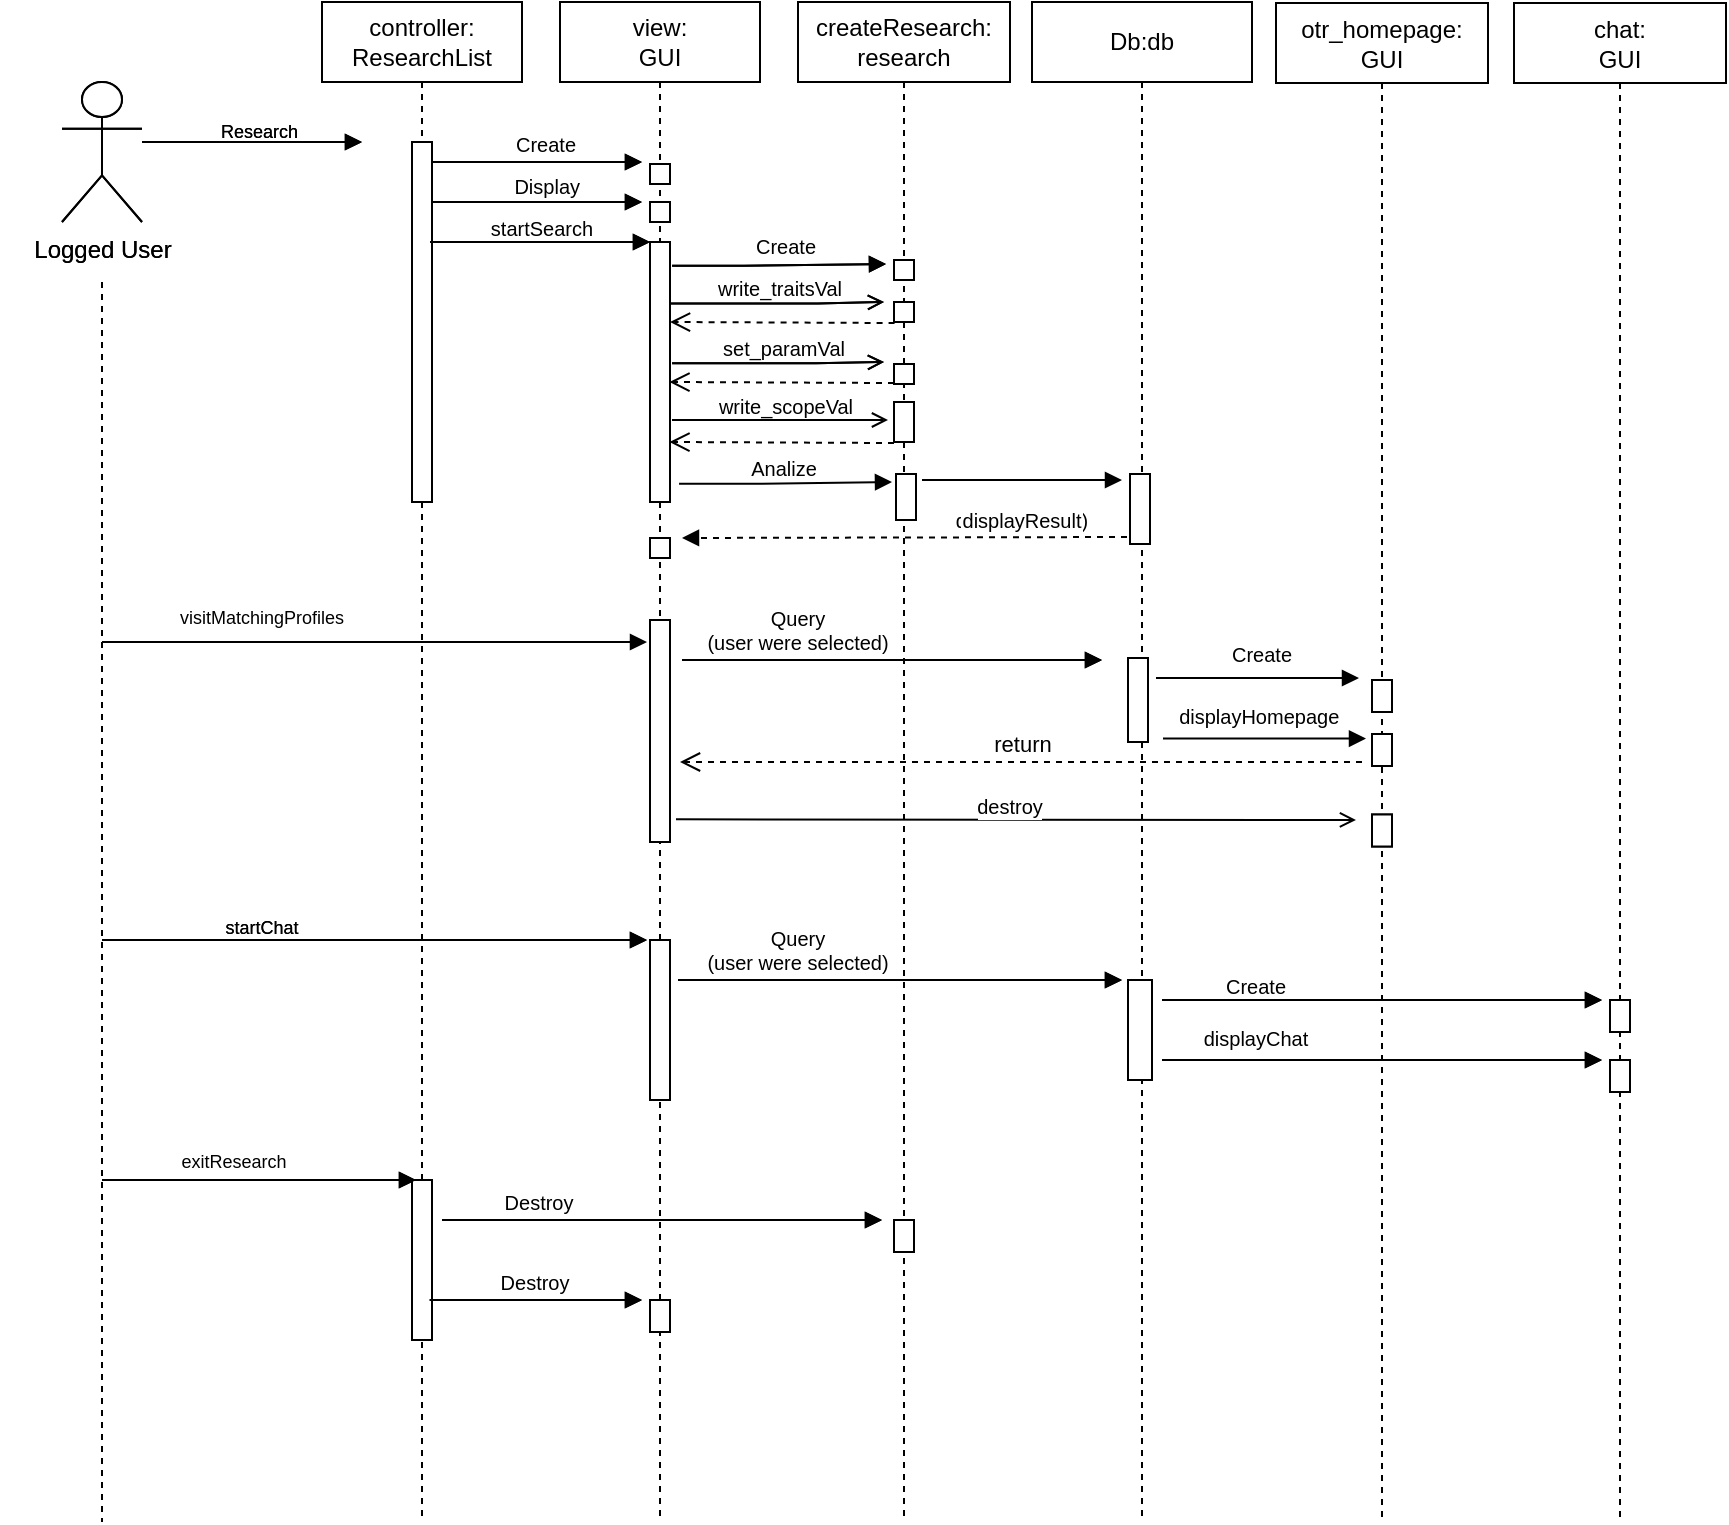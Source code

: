 <mxfile version="15.6.8" type="device"><diagram id="kgpKYQtTHZ0yAKxKKP6v" name="Page-1"><mxGraphModel dx="1230" dy="185" grid="1" gridSize="10" guides="1" tooltips="1" connect="1" arrows="1" fold="1" page="1" pageScale="1" pageWidth="850" pageHeight="1100" math="0" shadow="0"><root><mxCell id="0"/><mxCell id="1" parent="0"/><mxCell id="IDUp11lCbosn4RfqMqtq-4" value="Logged User" style="shape=umlActor;verticalLabelPosition=bottom;verticalAlign=top;html=1;outlineConnect=0;fontColor=default;strokeColor=default;fillColor=default;" parent="1" vertex="1"><mxGeometry x="20" y="40" width="40" height="70" as="geometry"/></mxCell><mxCell id="IDUp11lCbosn4RfqMqtq-7" value="controller:&lt;br&gt;ResearchList" style="shape=umlLifeline;perimeter=lifelinePerimeter;whiteSpace=wrap;html=1;container=1;collapsible=0;recursiveResize=0;outlineConnect=0;fontColor=default;strokeColor=default;fillColor=default;" parent="1" vertex="1"><mxGeometry x="150" width="100" height="760" as="geometry"/></mxCell><mxCell id="IDUp11lCbosn4RfqMqtq-15" value="" style="html=1;points=[];perimeter=orthogonalPerimeter;fontSize=9;fontColor=default;strokeColor=default;fillColor=default;" parent="IDUp11lCbosn4RfqMqtq-7" vertex="1"><mxGeometry x="45" y="70" width="10" height="180" as="geometry"/></mxCell><mxCell id="IDUp11lCbosn4RfqMqtq-95" value="" style="endArrow=block;endFill=1;html=1;edgeStyle=orthogonalEdgeStyle;align=left;verticalAlign=top;rounded=0;labelBackgroundColor=default;fontColor=default;strokeColor=default;" parent="IDUp11lCbosn4RfqMqtq-7" edge="1"><mxGeometry x="-1" relative="1" as="geometry"><mxPoint x="-90.0" y="469" as="sourcePoint"/><mxPoint x="162.5" y="469" as="targetPoint"/><Array as="points"><mxPoint x="104" y="469"/><mxPoint x="104" y="469"/></Array></mxGeometry></mxCell><mxCell id="IDUp11lCbosn4RfqMqtq-153" value="" style="html=1;points=[];perimeter=orthogonalPerimeter;fontSize=9;fontColor=default;strokeColor=default;fillColor=default;" parent="IDUp11lCbosn4RfqMqtq-7" vertex="1"><mxGeometry x="45" y="589" width="10" height="80" as="geometry"/></mxCell><mxCell id="IDUp11lCbosn4RfqMqtq-10" value="" style="endArrow=block;endFill=1;html=1;edgeStyle=orthogonalEdgeStyle;align=left;verticalAlign=top;rounded=0;labelBackgroundColor=default;fontColor=default;strokeColor=default;" parent="1" edge="1"><mxGeometry x="-1" relative="1" as="geometry"><mxPoint x="60" y="70" as="sourcePoint"/><mxPoint x="170" y="70" as="targetPoint"/><Array as="points"><mxPoint x="60" y="70"/></Array></mxGeometry></mxCell><mxCell id="IDUp11lCbosn4RfqMqtq-14" value="" style="shape=umlLifeline;perimeter=lifelinePerimeter;whiteSpace=wrap;html=1;container=1;collapsible=0;recursiveResize=0;outlineConnect=0;fontColor=default;strokeColor=default;fillColor=default;size=0;" parent="1" vertex="1"><mxGeometry x="-10" y="140" width="100" height="620" as="geometry"/></mxCell><mxCell id="IDUp11lCbosn4RfqMqtq-12" value="&lt;span style=&quot;font-size: 9px&quot;&gt;Research&amp;nbsp;&lt;/span&gt;" style="text;html=1;strokeColor=none;fillColor=none;align=center;verticalAlign=middle;whiteSpace=wrap;rounded=0;fontColor=default;" parent="1" vertex="1"><mxGeometry x="90" y="49" width="60" height="30" as="geometry"/></mxCell><mxCell id="IDUp11lCbosn4RfqMqtq-16" value="view:&lt;br&gt;GUI" style="shape=umlLifeline;perimeter=lifelinePerimeter;whiteSpace=wrap;html=1;container=1;collapsible=0;recursiveResize=0;outlineConnect=0;fontColor=default;strokeColor=default;fillColor=default;" parent="1" vertex="1"><mxGeometry x="269" width="100" height="760" as="geometry"/></mxCell><mxCell id="IDUp11lCbosn4RfqMqtq-17" value="" style="html=1;points=[];perimeter=orthogonalPerimeter;fontSize=9;fontColor=default;strokeColor=default;fillColor=default;labelBackgroundColor=default;" parent="IDUp11lCbosn4RfqMqtq-16" vertex="1"><mxGeometry x="45" y="81" width="10" height="10" as="geometry"/></mxCell><mxCell id="IDUp11lCbosn4RfqMqtq-18" value="" style="endArrow=block;endFill=1;html=1;edgeStyle=orthogonalEdgeStyle;align=left;verticalAlign=top;rounded=0;labelBackgroundColor=default;fontSize=9;fontColor=default;strokeColor=default;" parent="IDUp11lCbosn4RfqMqtq-16" edge="1"><mxGeometry x="-1" relative="1" as="geometry"><mxPoint x="-64" y="80" as="sourcePoint"/><mxPoint x="41" y="80" as="targetPoint"/></mxGeometry></mxCell><mxCell id="IDUp11lCbosn4RfqMqtq-20" value="" style="html=1;points=[];perimeter=orthogonalPerimeter;fontSize=9;fontColor=default;strokeColor=default;fillColor=default;" parent="IDUp11lCbosn4RfqMqtq-16" vertex="1"><mxGeometry x="45" y="100" width="10" height="10" as="geometry"/></mxCell><mxCell id="IDUp11lCbosn4RfqMqtq-21" value="" style="endArrow=block;endFill=1;html=1;edgeStyle=orthogonalEdgeStyle;align=left;verticalAlign=top;rounded=0;labelBackgroundColor=default;fontSize=9;fontColor=default;strokeColor=default;fillColor=default;" parent="IDUp11lCbosn4RfqMqtq-16" edge="1"><mxGeometry x="-1" relative="1" as="geometry"><mxPoint x="-64" y="100" as="sourcePoint"/><mxPoint x="41" y="100" as="targetPoint"/></mxGeometry></mxCell><mxCell id="IDUp11lCbosn4RfqMqtq-52" value="" style="html=1;points=[];perimeter=orthogonalPerimeter;labelBackgroundColor=default;fontSize=10;fontColor=default;strokeColor=default;fillColor=default;" parent="IDUp11lCbosn4RfqMqtq-16" vertex="1"><mxGeometry x="45" y="120" width="10" height="80" as="geometry"/></mxCell><mxCell id="IDUp11lCbosn4RfqMqtq-77" value="" style="html=1;points=[];perimeter=orthogonalPerimeter;fontSize=9;fontColor=default;strokeColor=default;fillColor=default;" parent="IDUp11lCbosn4RfqMqtq-16" vertex="1"><mxGeometry x="45" y="268" width="10" height="10" as="geometry"/></mxCell><mxCell id="IDUp11lCbosn4RfqMqtq-123" value="" style="html=1;points=[];perimeter=orthogonalPerimeter;fontSize=9;fontColor=default;strokeColor=default;fillColor=default;" parent="IDUp11lCbosn4RfqMqtq-16" vertex="1"><mxGeometry x="45" y="469" width="10" height="80" as="geometry"/></mxCell><mxCell id="IDUp11lCbosn4RfqMqtq-157" value="" style="html=1;points=[];perimeter=orthogonalPerimeter;fontSize=9;fontColor=default;strokeColor=default;fillColor=default;" parent="IDUp11lCbosn4RfqMqtq-16" vertex="1"><mxGeometry x="45" y="649" width="10" height="16" as="geometry"/></mxCell><mxCell id="IDUp11lCbosn4RfqMqtq-167" value="" style="endArrow=block;endFill=1;html=1;edgeStyle=orthogonalEdgeStyle;align=left;verticalAlign=top;rounded=0;labelBackgroundColor=default;fontColor=default;strokeColor=default;" parent="IDUp11lCbosn4RfqMqtq-16" edge="1"><mxGeometry x="-1" relative="1" as="geometry"><mxPoint x="-65.0" y="120" as="sourcePoint"/><mxPoint x="45.0" y="120" as="targetPoint"/><Array as="points"><mxPoint x="-65" y="120"/></Array></mxGeometry></mxCell><mxCell id="IDUp11lCbosn4RfqMqtq-168" value="startSearch" style="text;align=center;fontStyle=0;verticalAlign=middle;spacingLeft=3;spacingRight=3;strokeColor=none;rotatable=0;points=[[0,0.5],[1,0.5]];portConstraint=eastwest;labelBackgroundColor=default;fontSize=10;fontColor=default;fillColor=none;" parent="IDUp11lCbosn4RfqMqtq-16" vertex="1"><mxGeometry x="-49" y="100" width="80" height="26" as="geometry"/></mxCell><mxCell id="IDUp11lCbosn4RfqMqtq-22" value="Create" style="text;align=center;fontStyle=0;verticalAlign=middle;spacingLeft=3;spacingRight=3;strokeColor=none;rotatable=0;points=[[0,0.5],[1,0.5]];portConstraint=eastwest;labelBackgroundColor=default;fontSize=10;fontColor=default;fillColor=none;" parent="1" vertex="1"><mxGeometry x="222" y="58" width="80" height="26" as="geometry"/></mxCell><mxCell id="IDUp11lCbosn4RfqMqtq-23" value="Display " style="text;align=center;fontStyle=0;verticalAlign=middle;spacingLeft=3;spacingRight=3;strokeColor=none;rotatable=0;points=[[0,0.5],[1,0.5]];portConstraint=eastwest;labelBackgroundColor=default;fontSize=10;fontColor=default;fillColor=none;" parent="1" vertex="1"><mxGeometry x="224" y="79" width="80" height="26" as="geometry"/></mxCell><mxCell id="IDUp11lCbosn4RfqMqtq-36" value="createResearch:&lt;br&gt;research" style="shape=umlLifeline;perimeter=lifelinePerimeter;whiteSpace=wrap;html=1;container=1;collapsible=0;recursiveResize=0;outlineConnect=0;fontColor=default;strokeColor=default;fillColor=default;" parent="1" vertex="1"><mxGeometry x="388" width="106" height="760" as="geometry"/></mxCell><mxCell id="IDUp11lCbosn4RfqMqtq-41" value="" style="html=1;points=[];perimeter=orthogonalPerimeter;fontSize=9;fontColor=default;strokeColor=default;fillColor=default;" parent="IDUp11lCbosn4RfqMqtq-36" vertex="1"><mxGeometry x="48" y="129" width="10" height="10" as="geometry"/></mxCell><mxCell id="IDUp11lCbosn4RfqMqtq-44" value="" style="html=1;points=[];perimeter=orthogonalPerimeter;fontSize=9;fontColor=default;strokeColor=default;fillColor=default;" parent="IDUp11lCbosn4RfqMqtq-36" vertex="1"><mxGeometry x="48" y="150" width="10" height="10" as="geometry"/></mxCell><mxCell id="IDUp11lCbosn4RfqMqtq-51" value="" style="html=1;points=[];perimeter=orthogonalPerimeter;fontSize=9;fontColor=default;strokeColor=default;fillColor=default;" parent="IDUp11lCbosn4RfqMqtq-36" vertex="1"><mxGeometry x="48" y="200" width="10" height="10" as="geometry"/></mxCell><mxCell id="IDUp11lCbosn4RfqMqtq-43" value="Create" style="text;align=center;fontStyle=0;verticalAlign=middle;spacingLeft=3;spacingRight=3;strokeColor=none;rotatable=0;points=[[0,0.5],[1,0.5]];portConstraint=eastwest;labelBackgroundColor=default;fontSize=10;fontColor=default;fillColor=none;" parent="IDUp11lCbosn4RfqMqtq-36" vertex="1"><mxGeometry x="-46" y="109" width="80" height="26" as="geometry"/></mxCell><mxCell id="IDUp11lCbosn4RfqMqtq-60" value="" style="endArrow=open;html=1;rounded=0;labelBackgroundColor=default;fontSize=10;fontColor=default;strokeColor=default;fillColor=default;endFill=0;" parent="IDUp11lCbosn4RfqMqtq-36" edge="1"><mxGeometry width="50" height="50" relative="1" as="geometry"><mxPoint x="-63" y="209" as="sourcePoint"/><mxPoint x="45" y="209" as="targetPoint"/></mxGeometry></mxCell><mxCell id="IDUp11lCbosn4RfqMqtq-80" value="" style="endArrow=block;html=1;rounded=0;labelBackgroundColor=default;fontSize=10;fontColor=default;strokeColor=default;fillColor=default;endFill=1;exitX=0;exitY=1;exitDx=0;exitDy=0;" parent="IDUp11lCbosn4RfqMqtq-36" source="IDUp11lCbosn4RfqMqtq-90" edge="1"><mxGeometry width="50" height="50" relative="1" as="geometry"><mxPoint x="68" y="329" as="sourcePoint"/><mxPoint x="152" y="329" as="targetPoint"/></mxGeometry></mxCell><mxCell id="IDUp11lCbosn4RfqMqtq-90" value="Query&lt;br&gt;(user were selected)" style="text;html=1;strokeColor=none;fillColor=none;align=center;verticalAlign=middle;whiteSpace=wrap;rounded=0;labelBackgroundColor=default;fontSize=10;fontColor=default;" parent="IDUp11lCbosn4RfqMqtq-36" vertex="1"><mxGeometry x="-58" y="299" width="116" height="30" as="geometry"/></mxCell><mxCell id="IDUp11lCbosn4RfqMqtq-127" value="" style="endArrow=block;html=1;rounded=0;labelBackgroundColor=default;fontSize=10;fontColor=default;strokeColor=default;fillColor=default;endFill=1;exitX=0;exitY=1;exitDx=0;exitDy=0;" parent="IDUp11lCbosn4RfqMqtq-36" edge="1"><mxGeometry width="50" height="50" relative="1" as="geometry"><mxPoint x="-60" y="489" as="sourcePoint"/><mxPoint x="162" y="489" as="targetPoint"/></mxGeometry></mxCell><mxCell id="IDUp11lCbosn4RfqMqtq-129" value="Query&lt;br&gt;(user were selected)" style="text;html=1;strokeColor=none;fillColor=none;align=center;verticalAlign=middle;whiteSpace=wrap;rounded=0;labelBackgroundColor=default;fontSize=10;fontColor=default;" parent="IDUp11lCbosn4RfqMqtq-36" vertex="1"><mxGeometry x="-58" y="459" width="116" height="30" as="geometry"/></mxCell><mxCell id="IDUp11lCbosn4RfqMqtq-144" value="" style="html=1;points=[];perimeter=orthogonalPerimeter;fontSize=9;fontColor=default;strokeColor=default;fillColor=default;" parent="IDUp11lCbosn4RfqMqtq-36" vertex="1"><mxGeometry x="48" y="609" width="10" height="16" as="geometry"/></mxCell><mxCell id="IDUp11lCbosn4RfqMqtq-38" value="" style="endArrow=block;endFill=1;html=1;edgeStyle=orthogonalEdgeStyle;align=left;verticalAlign=top;rounded=0;labelBackgroundColor=default;fontSize=9;fontColor=default;strokeColor=default;exitX=1.006;exitY=0.149;exitDx=0;exitDy=0;exitPerimeter=0;" parent="1" edge="1"><mxGeometry x="-1" relative="1" as="geometry"><mxPoint x="325.06" y="131.92" as="sourcePoint"/><mxPoint x="432" y="131" as="targetPoint"/><Array as="points"><mxPoint x="361" y="132"/></Array></mxGeometry></mxCell><mxCell id="IDUp11lCbosn4RfqMqtq-42" value="" style="endArrow=open;endFill=0;html=1;edgeStyle=orthogonalEdgeStyle;align=left;verticalAlign=top;rounded=0;labelBackgroundColor=default;fontSize=9;fontColor=default;strokeColor=default;exitX=0.933;exitY=0.384;exitDx=0;exitDy=0;exitPerimeter=0;" parent="1" edge="1"><mxGeometry x="-1" relative="1" as="geometry"><mxPoint x="324.33" y="150.72" as="sourcePoint"/><mxPoint x="431" y="150" as="targetPoint"/><Array as="points"><mxPoint x="398" y="151"/></Array></mxGeometry></mxCell><mxCell id="IDUp11lCbosn4RfqMqtq-45" value="write_traitsVal" style="text;align=center;fontStyle=0;verticalAlign=middle;spacingLeft=3;spacingRight=3;strokeColor=none;rotatable=0;points=[[0,0.5],[1,0.5]];portConstraint=eastwest;labelBackgroundColor=default;fontSize=10;fontColor=default;fillColor=none;" parent="1" vertex="1"><mxGeometry x="339" y="130" width="80" height="26" as="geometry"/></mxCell><mxCell id="IDUp11lCbosn4RfqMqtq-47" value="set_paramVal" style="text;align=center;fontStyle=0;verticalAlign=middle;spacingLeft=3;spacingRight=3;strokeColor=none;rotatable=0;points=[[0,0.5],[1,0.5]];portConstraint=eastwest;labelBackgroundColor=default;fontSize=10;fontColor=default;fillColor=none;" parent="1" vertex="1"><mxGeometry x="341" y="160" width="80" height="26" as="geometry"/></mxCell><mxCell id="IDUp11lCbosn4RfqMqtq-48" value="" style="html=1;points=[];perimeter=orthogonalPerimeter;fontSize=9;fontColor=default;strokeColor=default;fillColor=default;" parent="1" vertex="1"><mxGeometry x="436" y="181" width="10" height="10" as="geometry"/></mxCell><mxCell id="IDUp11lCbosn4RfqMqtq-46" value="" style="endArrow=open;endFill=0;html=1;edgeStyle=orthogonalEdgeStyle;align=left;verticalAlign=top;rounded=0;labelBackgroundColor=default;fontSize=9;fontColor=default;strokeColor=default;exitX=1.006;exitY=0.633;exitDx=0;exitDy=0;exitPerimeter=0;" parent="1" edge="1"><mxGeometry x="-1" relative="1" as="geometry"><mxPoint x="325.06" y="180.64" as="sourcePoint"/><mxPoint x="431" y="180" as="targetPoint"/><Array as="points"><mxPoint x="397" y="181"/></Array></mxGeometry></mxCell><mxCell id="IDUp11lCbosn4RfqMqtq-50" value="write_scopeVal" style="text;align=center;fontStyle=0;verticalAlign=middle;spacingLeft=3;spacingRight=3;strokeColor=none;rotatable=0;points=[[0,0.5],[1,0.5]];portConstraint=eastwest;labelBackgroundColor=default;fontSize=10;fontColor=default;fillColor=none;" parent="1" vertex="1"><mxGeometry x="342" y="189" width="80" height="26" as="geometry"/></mxCell><mxCell id="IDUp11lCbosn4RfqMqtq-53" value="Db:db" style="shape=umlLifeline;perimeter=lifelinePerimeter;whiteSpace=wrap;html=1;container=1;collapsible=0;recursiveResize=0;outlineConnect=0;fontColor=default;strokeColor=default;fillColor=default;size=40;" parent="1" vertex="1"><mxGeometry x="505" width="110" height="760" as="geometry"/></mxCell><mxCell id="IDUp11lCbosn4RfqMqtq-84" value="" style="html=1;points=[];perimeter=orthogonalPerimeter;labelBackgroundColor=default;fontSize=10;fontColor=default;strokeColor=default;fillColor=default;" parent="IDUp11lCbosn4RfqMqtq-53" vertex="1"><mxGeometry x="48" y="328" width="10" height="42" as="geometry"/></mxCell><mxCell id="IDUp11lCbosn4RfqMqtq-86" value="" style="endArrow=block;html=1;rounded=0;labelBackgroundColor=default;fontSize=10;fontColor=default;strokeColor=default;fillColor=default;endFill=1;" parent="IDUp11lCbosn4RfqMqtq-53" edge="1"><mxGeometry width="50" height="50" relative="1" as="geometry"><mxPoint x="62" y="338" as="sourcePoint"/><mxPoint x="163.5" y="338" as="targetPoint"/></mxGeometry></mxCell><mxCell id="IDUp11lCbosn4RfqMqtq-87" value="" style="endArrow=block;html=1;rounded=0;labelBackgroundColor=default;fontSize=10;fontColor=default;strokeColor=default;fillColor=default;endFill=1;" parent="IDUp11lCbosn4RfqMqtq-53" edge="1"><mxGeometry width="50" height="50" relative="1" as="geometry"><mxPoint x="65.5" y="368.31" as="sourcePoint"/><mxPoint x="167" y="368.31" as="targetPoint"/></mxGeometry></mxCell><mxCell id="IDUp11lCbosn4RfqMqtq-92" value="" style="endArrow=open;html=1;rounded=0;labelBackgroundColor=default;fontSize=10;fontColor=default;strokeColor=default;fillColor=default;endFill=0;exitX=0;exitY=1;exitDx=0;exitDy=0;" parent="IDUp11lCbosn4RfqMqtq-53" edge="1"><mxGeometry width="50" height="50" relative="1" as="geometry"><mxPoint x="-178" y="408.66" as="sourcePoint"/><mxPoint x="162" y="409" as="targetPoint"/></mxGeometry></mxCell><mxCell id="IDUp11lCbosn4RfqMqtq-128" value="" style="html=1;points=[];perimeter=orthogonalPerimeter;labelBackgroundColor=default;fontSize=10;fontColor=default;strokeColor=default;fillColor=default;" parent="IDUp11lCbosn4RfqMqtq-53" vertex="1"><mxGeometry x="48" y="489" width="12" height="50" as="geometry"/></mxCell><mxCell id="IDUp11lCbosn4RfqMqtq-135" value="Create" style="text;align=center;fontStyle=0;verticalAlign=middle;spacingLeft=3;spacingRight=3;strokeColor=none;rotatable=0;points=[[0,0.5],[1,0.5]];portConstraint=eastwest;labelBackgroundColor=default;fontSize=10;fontColor=default;fillColor=none;" parent="IDUp11lCbosn4RfqMqtq-53" vertex="1"><mxGeometry x="72" y="479" width="80" height="26" as="geometry"/></mxCell><mxCell id="IDUp11lCbosn4RfqMqtq-138" value="displayChat" style="text;align=center;fontStyle=0;verticalAlign=middle;spacingLeft=3;spacingRight=3;strokeColor=none;rotatable=0;points=[[0,0.5],[1,0.5]];portConstraint=eastwest;labelBackgroundColor=default;fontSize=10;fontColor=default;fillColor=none;" parent="IDUp11lCbosn4RfqMqtq-53" vertex="1"><mxGeometry x="72" y="505" width="80" height="26" as="geometry"/></mxCell><mxCell id="IDUp11lCbosn4RfqMqtq-61" value="" style="endArrow=block;html=1;rounded=0;labelBackgroundColor=default;fontSize=10;fontColor=default;strokeColor=default;fillColor=default;endFill=1;" parent="1" edge="1"><mxGeometry width="50" height="50" relative="1" as="geometry"><mxPoint x="450" y="239" as="sourcePoint"/><mxPoint x="550" y="239" as="targetPoint"/></mxGeometry></mxCell><mxCell id="IDUp11lCbosn4RfqMqtq-65" value="otr_homepage:&lt;br&gt;GUI" style="shape=umlLifeline;perimeter=lifelinePerimeter;whiteSpace=wrap;html=1;container=1;collapsible=0;recursiveResize=0;outlineConnect=0;fontColor=default;strokeColor=default;fillColor=default;" parent="1" vertex="1"><mxGeometry x="627" y="0.5" width="106" height="759.5" as="geometry"/></mxCell><mxCell id="IDUp11lCbosn4RfqMqtq-85" value="" style="html=1;points=[];perimeter=orthogonalPerimeter;fontSize=9;fontColor=default;strokeColor=default;fillColor=default;" parent="IDUp11lCbosn4RfqMqtq-65" vertex="1"><mxGeometry x="48" y="338.5" width="10" height="16" as="geometry"/></mxCell><mxCell id="IDUp11lCbosn4RfqMqtq-91" value="" style="html=1;points=[];perimeter=orthogonalPerimeter;fontSize=9;fontColor=default;strokeColor=default;fillColor=default;" parent="IDUp11lCbosn4RfqMqtq-65" vertex="1"><mxGeometry x="48" y="365.5" width="10" height="16" as="geometry"/></mxCell><mxCell id="IDUp11lCbosn4RfqMqtq-93" value="" style="html=1;points=[];perimeter=orthogonalPerimeter;fontSize=9;fontColor=default;strokeColor=default;fillColor=default;" parent="IDUp11lCbosn4RfqMqtq-65" vertex="1"><mxGeometry x="48" y="405.75" width="10" height="16" as="geometry"/></mxCell><mxCell id="IDUp11lCbosn4RfqMqtq-134" value="" style="endArrow=block;html=1;rounded=0;labelBackgroundColor=default;fontSize=10;fontColor=default;strokeColor=default;fillColor=default;endFill=1;" parent="IDUp11lCbosn4RfqMqtq-65" edge="1"><mxGeometry width="50" height="50" relative="1" as="geometry"><mxPoint x="-57" y="498.5" as="sourcePoint"/><mxPoint x="163" y="498.5" as="targetPoint"/></mxGeometry></mxCell><mxCell id="IDUp11lCbosn4RfqMqtq-137" value="" style="endArrow=block;html=1;rounded=0;labelBackgroundColor=default;fontSize=10;fontColor=default;strokeColor=default;fillColor=default;endFill=1;" parent="IDUp11lCbosn4RfqMqtq-65" edge="1"><mxGeometry width="50" height="50" relative="1" as="geometry"><mxPoint x="-57" y="528.5" as="sourcePoint"/><mxPoint x="163" y="528.5" as="targetPoint"/></mxGeometry></mxCell><mxCell id="IDUp11lCbosn4RfqMqtq-67" value="" style="html=1;points=[];perimeter=orthogonalPerimeter;fontSize=9;fontColor=default;strokeColor=default;fillColor=default;" parent="1" vertex="1"><mxGeometry x="437" y="236" width="10" height="10" as="geometry"/></mxCell><mxCell id="IDUp11lCbosn4RfqMqtq-70" value="" style="endArrow=block;html=1;rounded=0;labelBackgroundColor=default;fontSize=10;fontColor=default;strokeColor=default;fillColor=default;endFill=1;dashed=1;" parent="1" edge="1"><mxGeometry width="50" height="50" relative="1" as="geometry"><mxPoint x="552.5" y="267.5" as="sourcePoint"/><mxPoint x="330" y="268" as="targetPoint"/></mxGeometry></mxCell><mxCell id="IDUp11lCbosn4RfqMqtq-71" value="displayResult()" style="text;align=center;fontStyle=0;verticalAlign=middle;spacingLeft=3;spacingRight=3;strokeColor=none;rotatable=0;points=[[0,0.5],[1,0.5]];portConstraint=eastwest;labelBackgroundColor=default;fontSize=10;fontColor=default;fillColor=none;" parent="1" vertex="1"><mxGeometry x="460" y="246" width="80" height="26" as="geometry"/></mxCell><mxCell id="IDUp11lCbosn4RfqMqtq-88" value="Create" style="text;align=center;fontStyle=0;verticalAlign=middle;spacingLeft=3;spacingRight=3;strokeColor=none;rotatable=0;points=[[0,0.5],[1,0.5]];portConstraint=eastwest;labelBackgroundColor=default;fontSize=10;fontColor=default;fillColor=none;" parent="1" vertex="1"><mxGeometry x="580" y="313" width="80" height="26" as="geometry"/></mxCell><mxCell id="IDUp11lCbosn4RfqMqtq-89" value="displayHomepage " style="text;align=center;fontStyle=0;verticalAlign=middle;spacingLeft=3;spacingRight=3;strokeColor=none;rotatable=0;points=[[0,0.5],[1,0.5]];portConstraint=eastwest;labelBackgroundColor=default;fontSize=10;fontColor=default;fillColor=none;" parent="1" vertex="1"><mxGeometry x="580" y="344" width="80" height="26" as="geometry"/></mxCell><mxCell id="IDUp11lCbosn4RfqMqtq-94" value="destroy" style="text;html=1;strokeColor=none;fillColor=none;align=center;verticalAlign=middle;whiteSpace=wrap;rounded=0;labelBackgroundColor=default;fontSize=10;fontColor=default;" parent="1" vertex="1"><mxGeometry x="436" y="387" width="116" height="30" as="geometry"/></mxCell><mxCell id="IDUp11lCbosn4RfqMqtq-130" value="chat:&lt;br&gt;GUI" style="shape=umlLifeline;perimeter=lifelinePerimeter;whiteSpace=wrap;html=1;container=1;collapsible=0;recursiveResize=0;outlineConnect=0;fontColor=default;strokeColor=default;fillColor=default;" parent="1" vertex="1"><mxGeometry x="746" y="0.5" width="106" height="759.5" as="geometry"/></mxCell><mxCell id="IDUp11lCbosn4RfqMqtq-131" value="" style="html=1;points=[];perimeter=orthogonalPerimeter;fontSize=9;fontColor=default;strokeColor=default;fillColor=default;" parent="IDUp11lCbosn4RfqMqtq-130" vertex="1"><mxGeometry x="48" y="528.5" width="10" height="16" as="geometry"/></mxCell><mxCell id="IDUp11lCbosn4RfqMqtq-133" value="" style="html=1;points=[];perimeter=orthogonalPerimeter;fontSize=9;fontColor=default;strokeColor=default;fillColor=default;" parent="IDUp11lCbosn4RfqMqtq-130" vertex="1"><mxGeometry x="48" y="498.5" width="10" height="16" as="geometry"/></mxCell><mxCell id="IDUp11lCbosn4RfqMqtq-140" value="&lt;span style=&quot;font-size: 9px&quot;&gt;startChat&lt;/span&gt;" style="text;html=1;strokeColor=none;fillColor=none;align=center;verticalAlign=middle;whiteSpace=wrap;rounded=0;fontColor=default;" parent="1" vertex="1"><mxGeometry x="90" y="447" width="60" height="30" as="geometry"/></mxCell><mxCell id="IDUp11lCbosn4RfqMqtq-145" value="" style="endArrow=block;endFill=1;html=1;edgeStyle=orthogonalEdgeStyle;align=left;verticalAlign=top;rounded=0;labelBackgroundColor=default;fontColor=default;strokeColor=default;" parent="1" edge="1"><mxGeometry x="-1" relative="1" as="geometry"><mxPoint x="80" y="589" as="sourcePoint"/><mxPoint x="197" y="589" as="targetPoint"/><Array as="points"/></mxGeometry></mxCell><mxCell id="IDUp11lCbosn4RfqMqtq-146" value="&lt;span style=&quot;font-size: 9px&quot;&gt;exitResearch&lt;/span&gt;" style="text;html=1;strokeColor=none;fillColor=none;align=center;verticalAlign=middle;whiteSpace=wrap;rounded=0;fontColor=default;" parent="1" vertex="1"><mxGeometry x="51" y="564" width="110" height="30" as="geometry"/></mxCell><mxCell id="IDUp11lCbosn4RfqMqtq-155" value="Destroy" style="html=1;verticalAlign=bottom;endArrow=block;rounded=0;labelBackgroundColor=default;fontSize=10;fontColor=default;strokeColor=default;fillColor=default;" parent="1" edge="1"><mxGeometry x="-0.566" width="80" relative="1" as="geometry"><mxPoint x="210" y="609" as="sourcePoint"/><mxPoint x="430" y="609" as="targetPoint"/><mxPoint as="offset"/></mxGeometry></mxCell><mxCell id="IDUp11lCbosn4RfqMqtq-156" value="Destroy" style="html=1;verticalAlign=bottom;endArrow=block;rounded=0;labelBackgroundColor=default;fontSize=10;fontColor=default;strokeColor=default;fillColor=default;" parent="1" edge="1"><mxGeometry x="-0.02" width="80" relative="1" as="geometry"><mxPoint x="203.75" y="649" as="sourcePoint"/><mxPoint x="310" y="649" as="targetPoint"/><mxPoint as="offset"/></mxGeometry></mxCell><mxCell id="-dZbd_QI-3obWBgdOfjK-1" value="Logged User" style="shape=umlActor;verticalLabelPosition=bottom;verticalAlign=top;html=1;outlineConnect=0;fontColor=default;strokeColor=default;fillColor=default;" parent="1" vertex="1"><mxGeometry x="20" y="40" width="40" height="70" as="geometry"/></mxCell><mxCell id="-dZbd_QI-3obWBgdOfjK-2" value="controller:&lt;br&gt;ResearchList" style="shape=umlLifeline;perimeter=lifelinePerimeter;whiteSpace=wrap;html=1;container=1;collapsible=0;recursiveResize=0;outlineConnect=0;fontColor=default;strokeColor=default;fillColor=default;" parent="1" vertex="1"><mxGeometry x="150" width="100" height="760" as="geometry"/></mxCell><mxCell id="-dZbd_QI-3obWBgdOfjK-3" value="" style="html=1;points=[];perimeter=orthogonalPerimeter;fontSize=9;fontColor=default;strokeColor=default;fillColor=default;" parent="-dZbd_QI-3obWBgdOfjK-2" vertex="1"><mxGeometry x="45" y="70" width="10" height="180" as="geometry"/></mxCell><mxCell id="-dZbd_QI-3obWBgdOfjK-5" value="" style="endArrow=block;endFill=1;html=1;edgeStyle=orthogonalEdgeStyle;align=left;verticalAlign=top;rounded=0;labelBackgroundColor=default;fontColor=default;strokeColor=default;" parent="-dZbd_QI-3obWBgdOfjK-2" edge="1" source="-dZbd_QI-3obWBgdOfjK-8"><mxGeometry x="-1" relative="1" as="geometry"><mxPoint x="-90.0" y="469" as="sourcePoint"/><mxPoint x="162.5" y="469" as="targetPoint"/><Array as="points"><mxPoint x="30" y="469"/><mxPoint x="30" y="469"/></Array></mxGeometry></mxCell><mxCell id="-dZbd_QI-3obWBgdOfjK-6" value="" style="html=1;points=[];perimeter=orthogonalPerimeter;fontSize=9;fontColor=default;strokeColor=default;fillColor=default;" parent="-dZbd_QI-3obWBgdOfjK-2" vertex="1"><mxGeometry x="45" y="589" width="10" height="80" as="geometry"/></mxCell><mxCell id="-dZbd_QI-3obWBgdOfjK-7" value="" style="endArrow=block;endFill=1;html=1;edgeStyle=orthogonalEdgeStyle;align=left;verticalAlign=top;rounded=0;labelBackgroundColor=default;fontColor=default;strokeColor=default;" parent="1" edge="1"><mxGeometry x="-1" relative="1" as="geometry"><mxPoint x="60" y="70" as="sourcePoint"/><mxPoint x="170" y="70" as="targetPoint"/><Array as="points"><mxPoint x="60" y="70"/></Array></mxGeometry></mxCell><mxCell id="-dZbd_QI-3obWBgdOfjK-8" value="" style="shape=umlLifeline;perimeter=lifelinePerimeter;whiteSpace=wrap;html=1;container=1;collapsible=0;recursiveResize=0;outlineConnect=0;fontColor=default;strokeColor=default;fillColor=default;size=0;" parent="1" vertex="1"><mxGeometry x="-10" y="140" width="100" height="620" as="geometry"/></mxCell><mxCell id="-dZbd_QI-3obWBgdOfjK-9" value="&lt;span style=&quot;font-size: 9px&quot;&gt;Research&amp;nbsp;&lt;/span&gt;" style="text;html=1;strokeColor=none;fillColor=none;align=center;verticalAlign=middle;whiteSpace=wrap;rounded=0;fontColor=default;" parent="1" vertex="1"><mxGeometry x="90" y="49" width="60" height="30" as="geometry"/></mxCell><mxCell id="-dZbd_QI-3obWBgdOfjK-10" value="view:&lt;br&gt;GUI" style="shape=umlLifeline;perimeter=lifelinePerimeter;whiteSpace=wrap;html=1;container=1;collapsible=0;recursiveResize=0;outlineConnect=0;fontColor=default;strokeColor=default;fillColor=default;" parent="1" vertex="1"><mxGeometry x="269" width="100" height="760" as="geometry"/></mxCell><mxCell id="-dZbd_QI-3obWBgdOfjK-11" value="" style="html=1;points=[];perimeter=orthogonalPerimeter;fontSize=9;fontColor=default;strokeColor=default;fillColor=default;labelBackgroundColor=default;" parent="-dZbd_QI-3obWBgdOfjK-10" vertex="1"><mxGeometry x="45" y="81" width="10" height="10" as="geometry"/></mxCell><mxCell id="-dZbd_QI-3obWBgdOfjK-12" value="" style="endArrow=block;endFill=1;html=1;edgeStyle=orthogonalEdgeStyle;align=left;verticalAlign=top;rounded=0;labelBackgroundColor=default;fontSize=9;fontColor=default;strokeColor=default;" parent="-dZbd_QI-3obWBgdOfjK-10" edge="1"><mxGeometry x="-1" relative="1" as="geometry"><mxPoint x="-64" y="80" as="sourcePoint"/><mxPoint x="41" y="80" as="targetPoint"/></mxGeometry></mxCell><mxCell id="-dZbd_QI-3obWBgdOfjK-13" value="" style="html=1;points=[];perimeter=orthogonalPerimeter;fontSize=9;fontColor=default;strokeColor=default;fillColor=default;" parent="-dZbd_QI-3obWBgdOfjK-10" vertex="1"><mxGeometry x="45" y="100" width="10" height="10" as="geometry"/></mxCell><mxCell id="-dZbd_QI-3obWBgdOfjK-14" value="" style="endArrow=block;endFill=1;html=1;edgeStyle=orthogonalEdgeStyle;align=left;verticalAlign=top;rounded=0;labelBackgroundColor=default;fontSize=9;fontColor=default;strokeColor=default;fillColor=default;" parent="-dZbd_QI-3obWBgdOfjK-10" edge="1"><mxGeometry x="-1" relative="1" as="geometry"><mxPoint x="-64" y="100" as="sourcePoint"/><mxPoint x="41" y="100" as="targetPoint"/></mxGeometry></mxCell><mxCell id="-dZbd_QI-3obWBgdOfjK-15" value="" style="html=1;points=[];perimeter=orthogonalPerimeter;labelBackgroundColor=default;fontSize=10;fontColor=default;strokeColor=default;fillColor=default;" parent="-dZbd_QI-3obWBgdOfjK-10" vertex="1"><mxGeometry x="45" y="120" width="10" height="130" as="geometry"/></mxCell><mxCell id="-dZbd_QI-3obWBgdOfjK-16" value="" style="html=1;points=[];perimeter=orthogonalPerimeter;fontSize=9;fontColor=default;strokeColor=default;fillColor=default;" parent="-dZbd_QI-3obWBgdOfjK-10" vertex="1"><mxGeometry x="45" y="309" width="10" height="111" as="geometry"/></mxCell><mxCell id="-dZbd_QI-3obWBgdOfjK-17" value="" style="html=1;points=[];perimeter=orthogonalPerimeter;fontSize=9;fontColor=default;strokeColor=default;fillColor=default;" parent="-dZbd_QI-3obWBgdOfjK-10" vertex="1"><mxGeometry x="45" y="268" width="10" height="10" as="geometry"/></mxCell><mxCell id="-dZbd_QI-3obWBgdOfjK-18" value="" style="html=1;points=[];perimeter=orthogonalPerimeter;fontSize=9;fontColor=default;strokeColor=default;fillColor=default;" parent="-dZbd_QI-3obWBgdOfjK-10" vertex="1"><mxGeometry x="45" y="469" width="10" height="80" as="geometry"/></mxCell><mxCell id="-dZbd_QI-3obWBgdOfjK-19" value="" style="html=1;points=[];perimeter=orthogonalPerimeter;fontSize=9;fontColor=default;strokeColor=default;fillColor=default;" parent="-dZbd_QI-3obWBgdOfjK-10" vertex="1"><mxGeometry x="45" y="649" width="10" height="16" as="geometry"/></mxCell><mxCell id="-dZbd_QI-3obWBgdOfjK-20" value="" style="endArrow=block;endFill=1;html=1;edgeStyle=orthogonalEdgeStyle;align=left;verticalAlign=top;rounded=0;labelBackgroundColor=default;fontColor=default;strokeColor=default;" parent="-dZbd_QI-3obWBgdOfjK-10" edge="1"><mxGeometry x="-1" relative="1" as="geometry"><mxPoint x="-65.0" y="120" as="sourcePoint"/><mxPoint x="45.0" y="120" as="targetPoint"/><Array as="points"><mxPoint x="-65" y="120"/></Array></mxGeometry></mxCell><mxCell id="-dZbd_QI-3obWBgdOfjK-21" value="startSearch" style="text;align=center;fontStyle=0;verticalAlign=middle;spacingLeft=3;spacingRight=3;strokeColor=none;rotatable=0;points=[[0,0.5],[1,0.5]];portConstraint=eastwest;labelBackgroundColor=default;fontSize=10;fontColor=default;fillColor=none;" parent="-dZbd_QI-3obWBgdOfjK-10" vertex="1"><mxGeometry x="-49" y="100" width="80" height="26" as="geometry"/></mxCell><mxCell id="fGKPOT4vSG9Lwb5-p7Bm-7" value="" style="html=1;verticalAlign=bottom;endArrow=open;dashed=1;endSize=8;rounded=0;exitX=0.029;exitY=1.051;exitDx=0;exitDy=0;exitPerimeter=0;" edge="1" parent="-dZbd_QI-3obWBgdOfjK-10" source="-dZbd_QI-3obWBgdOfjK-26"><mxGeometry x="0.002" y="10" relative="1" as="geometry"><mxPoint x="135" y="160" as="sourcePoint"/><mxPoint x="55" y="160" as="targetPoint"/><mxPoint as="offset"/></mxGeometry></mxCell><mxCell id="fGKPOT4vSG9Lwb5-p7Bm-13" value="" style="endArrow=block;endFill=1;html=1;edgeStyle=orthogonalEdgeStyle;align=left;verticalAlign=top;rounded=0;labelBackgroundColor=default;fontSize=9;fontColor=default;strokeColor=default;fillColor=default;" edge="1" parent="-dZbd_QI-3obWBgdOfjK-10" source="-dZbd_QI-3obWBgdOfjK-8"><mxGeometry x="-1" relative="1" as="geometry"><mxPoint x="-61.5" y="320" as="sourcePoint"/><mxPoint x="43.5" y="320" as="targetPoint"/><Array as="points"><mxPoint x="-89" y="320"/><mxPoint x="-89" y="320"/></Array></mxGeometry></mxCell><mxCell id="-dZbd_QI-3obWBgdOfjK-22" value="Create" style="text;align=center;fontStyle=0;verticalAlign=middle;spacingLeft=3;spacingRight=3;strokeColor=none;rotatable=0;points=[[0,0.5],[1,0.5]];portConstraint=eastwest;labelBackgroundColor=default;fontSize=10;fontColor=default;fillColor=none;" parent="1" vertex="1"><mxGeometry x="222" y="58" width="80" height="26" as="geometry"/></mxCell><mxCell id="-dZbd_QI-3obWBgdOfjK-23" value="Display " style="text;align=center;fontStyle=0;verticalAlign=middle;spacingLeft=3;spacingRight=3;strokeColor=none;rotatable=0;points=[[0,0.5],[1,0.5]];portConstraint=eastwest;labelBackgroundColor=default;fontSize=10;fontColor=default;fillColor=none;" parent="1" vertex="1"><mxGeometry x="224" y="79" width="80" height="26" as="geometry"/></mxCell><mxCell id="-dZbd_QI-3obWBgdOfjK-24" value="createResearch:&lt;br&gt;research" style="shape=umlLifeline;perimeter=lifelinePerimeter;whiteSpace=wrap;html=1;container=1;collapsible=0;recursiveResize=0;outlineConnect=0;fontColor=default;strokeColor=default;fillColor=default;" parent="1" vertex="1"><mxGeometry x="388" width="106" height="760" as="geometry"/></mxCell><mxCell id="-dZbd_QI-3obWBgdOfjK-25" value="" style="html=1;points=[];perimeter=orthogonalPerimeter;fontSize=9;fontColor=default;strokeColor=default;fillColor=default;" parent="-dZbd_QI-3obWBgdOfjK-24" vertex="1"><mxGeometry x="48" y="129" width="10" height="10" as="geometry"/></mxCell><mxCell id="-dZbd_QI-3obWBgdOfjK-26" value="" style="html=1;points=[];perimeter=orthogonalPerimeter;fontSize=9;fontColor=default;strokeColor=default;fillColor=default;" parent="-dZbd_QI-3obWBgdOfjK-24" vertex="1"><mxGeometry x="48" y="150" width="10" height="10" as="geometry"/></mxCell><mxCell id="-dZbd_QI-3obWBgdOfjK-27" value="" style="html=1;points=[];perimeter=orthogonalPerimeter;fontSize=9;fontColor=default;strokeColor=default;fillColor=default;" parent="-dZbd_QI-3obWBgdOfjK-24" vertex="1"><mxGeometry x="48" y="200" width="10" height="20" as="geometry"/></mxCell><mxCell id="-dZbd_QI-3obWBgdOfjK-28" value="Create" style="text;align=center;fontStyle=0;verticalAlign=middle;spacingLeft=3;spacingRight=3;strokeColor=none;rotatable=0;points=[[0,0.5],[1,0.5]];portConstraint=eastwest;labelBackgroundColor=default;fontSize=10;fontColor=default;fillColor=none;" parent="-dZbd_QI-3obWBgdOfjK-24" vertex="1"><mxGeometry x="-46" y="109" width="80" height="26" as="geometry"/></mxCell><mxCell id="-dZbd_QI-3obWBgdOfjK-30" value="" style="endArrow=block;html=1;rounded=0;labelBackgroundColor=default;fontSize=10;fontColor=default;strokeColor=default;fillColor=default;endFill=1;exitX=0;exitY=1;exitDx=0;exitDy=0;" parent="-dZbd_QI-3obWBgdOfjK-24" source="-dZbd_QI-3obWBgdOfjK-31" edge="1"><mxGeometry width="50" height="50" relative="1" as="geometry"><mxPoint x="68" y="329" as="sourcePoint"/><mxPoint x="152" y="329" as="targetPoint"/></mxGeometry></mxCell><mxCell id="-dZbd_QI-3obWBgdOfjK-31" value="Query&lt;br&gt;(user were selected)" style="text;html=1;strokeColor=none;fillColor=none;align=center;verticalAlign=middle;whiteSpace=wrap;rounded=0;labelBackgroundColor=default;fontSize=10;fontColor=default;" parent="-dZbd_QI-3obWBgdOfjK-24" vertex="1"><mxGeometry x="-58" y="299" width="116" height="30" as="geometry"/></mxCell><mxCell id="-dZbd_QI-3obWBgdOfjK-32" value="" style="endArrow=block;html=1;rounded=0;labelBackgroundColor=default;fontSize=10;fontColor=default;strokeColor=default;fillColor=default;endFill=1;exitX=0;exitY=1;exitDx=0;exitDy=0;" parent="-dZbd_QI-3obWBgdOfjK-24" edge="1"><mxGeometry width="50" height="50" relative="1" as="geometry"><mxPoint x="-60" y="489" as="sourcePoint"/><mxPoint x="162" y="489" as="targetPoint"/></mxGeometry></mxCell><mxCell id="-dZbd_QI-3obWBgdOfjK-33" value="Query&lt;br&gt;(user were selected)" style="text;html=1;strokeColor=none;fillColor=none;align=center;verticalAlign=middle;whiteSpace=wrap;rounded=0;labelBackgroundColor=default;fontSize=10;fontColor=default;" parent="-dZbd_QI-3obWBgdOfjK-24" vertex="1"><mxGeometry x="-58" y="459" width="116" height="30" as="geometry"/></mxCell><mxCell id="-dZbd_QI-3obWBgdOfjK-34" value="" style="html=1;points=[];perimeter=orthogonalPerimeter;fontSize=9;fontColor=default;strokeColor=default;fillColor=default;" parent="-dZbd_QI-3obWBgdOfjK-24" vertex="1"><mxGeometry x="48" y="609" width="10" height="16" as="geometry"/></mxCell><mxCell id="-dZbd_QI-3obWBgdOfjK-35" value="" style="endArrow=block;endFill=1;html=1;edgeStyle=orthogonalEdgeStyle;align=left;verticalAlign=top;rounded=0;labelBackgroundColor=default;fontSize=9;fontColor=default;strokeColor=default;exitX=1.006;exitY=0.149;exitDx=0;exitDy=0;exitPerimeter=0;" parent="-dZbd_QI-3obWBgdOfjK-24" edge="1"><mxGeometry x="-1" relative="1" as="geometry"><mxPoint x="-59.47" y="240.92" as="sourcePoint"/><mxPoint x="47" y="240" as="targetPoint"/><Array as="points"><mxPoint x="-23.53" y="241"/></Array></mxGeometry></mxCell><mxCell id="fGKPOT4vSG9Lwb5-p7Bm-8" value="" style="html=1;verticalAlign=bottom;endArrow=open;dashed=1;endSize=8;rounded=0;exitX=0.029;exitY=1.051;exitDx=0;exitDy=0;exitPerimeter=0;" edge="1" parent="-dZbd_QI-3obWBgdOfjK-24"><mxGeometry x="0.002" y="10" relative="1" as="geometry"><mxPoint x="48.0" y="190.51" as="sourcePoint"/><mxPoint x="-64.29" y="190" as="targetPoint"/><mxPoint as="offset"/></mxGeometry></mxCell><mxCell id="fGKPOT4vSG9Lwb5-p7Bm-9" value="" style="html=1;verticalAlign=bottom;endArrow=open;dashed=1;endSize=8;rounded=0;exitX=0.029;exitY=1.051;exitDx=0;exitDy=0;exitPerimeter=0;" edge="1" parent="-dZbd_QI-3obWBgdOfjK-24"><mxGeometry x="0.002" y="10" relative="1" as="geometry"><mxPoint x="48" y="220.51" as="sourcePoint"/><mxPoint x="-64.29" y="220" as="targetPoint"/><mxPoint as="offset"/></mxGeometry></mxCell><mxCell id="-dZbd_QI-3obWBgdOfjK-36" value="" style="endArrow=block;endFill=1;html=1;edgeStyle=orthogonalEdgeStyle;align=left;verticalAlign=top;rounded=0;labelBackgroundColor=default;fontSize=9;fontColor=default;strokeColor=default;exitX=1.006;exitY=0.149;exitDx=0;exitDy=0;exitPerimeter=0;" parent="1" edge="1"><mxGeometry x="-1" relative="1" as="geometry"><mxPoint x="325.06" y="131.92" as="sourcePoint"/><mxPoint x="432" y="131" as="targetPoint"/><Array as="points"><mxPoint x="361" y="132"/></Array></mxGeometry></mxCell><mxCell id="-dZbd_QI-3obWBgdOfjK-37" value="" style="endArrow=open;endFill=0;html=1;edgeStyle=orthogonalEdgeStyle;align=left;verticalAlign=top;rounded=0;labelBackgroundColor=default;fontSize=9;fontColor=default;strokeColor=default;exitX=0.933;exitY=0.384;exitDx=0;exitDy=0;exitPerimeter=0;" parent="1" edge="1"><mxGeometry x="-1" relative="1" as="geometry"><mxPoint x="324.33" y="150.72" as="sourcePoint"/><mxPoint x="431" y="150" as="targetPoint"/><Array as="points"><mxPoint x="398" y="151"/></Array></mxGeometry></mxCell><mxCell id="-dZbd_QI-3obWBgdOfjK-38" value="write_traitsVal" style="text;align=center;fontStyle=0;verticalAlign=middle;spacingLeft=3;spacingRight=3;strokeColor=none;rotatable=0;points=[[0,0.5],[1,0.5]];portConstraint=eastwest;labelBackgroundColor=default;fontSize=10;fontColor=default;fillColor=none;" parent="1" vertex="1"><mxGeometry x="339" y="130" width="80" height="26" as="geometry"/></mxCell><mxCell id="-dZbd_QI-3obWBgdOfjK-40" value="" style="html=1;points=[];perimeter=orthogonalPerimeter;fontSize=9;fontColor=default;strokeColor=default;fillColor=default;" parent="1" vertex="1"><mxGeometry x="436" y="181" width="10" height="10" as="geometry"/></mxCell><mxCell id="-dZbd_QI-3obWBgdOfjK-41" value="" style="endArrow=open;endFill=0;html=1;edgeStyle=orthogonalEdgeStyle;align=left;verticalAlign=top;rounded=0;labelBackgroundColor=default;fontSize=9;fontColor=default;strokeColor=default;exitX=1.006;exitY=0.633;exitDx=0;exitDy=0;exitPerimeter=0;" parent="1" edge="1"><mxGeometry x="-1" relative="1" as="geometry"><mxPoint x="325.06" y="180.64" as="sourcePoint"/><mxPoint x="431" y="180" as="targetPoint"/><Array as="points"><mxPoint x="397" y="181"/></Array></mxGeometry></mxCell><mxCell id="-dZbd_QI-3obWBgdOfjK-54" value="otr_homepage:&lt;br&gt;GUI" style="shape=umlLifeline;perimeter=lifelinePerimeter;whiteSpace=wrap;html=1;container=1;collapsible=0;recursiveResize=0;outlineConnect=0;fontColor=default;strokeColor=default;fillColor=default;" parent="1" vertex="1"><mxGeometry x="627" y="0.5" width="106" height="759.5" as="geometry"/></mxCell><mxCell id="-dZbd_QI-3obWBgdOfjK-55" value="" style="html=1;points=[];perimeter=orthogonalPerimeter;fontSize=9;fontColor=default;strokeColor=default;fillColor=default;" parent="-dZbd_QI-3obWBgdOfjK-54" vertex="1"><mxGeometry x="48" y="338.5" width="10" height="16" as="geometry"/></mxCell><mxCell id="-dZbd_QI-3obWBgdOfjK-56" value="" style="html=1;points=[];perimeter=orthogonalPerimeter;fontSize=9;fontColor=default;strokeColor=default;fillColor=default;" parent="-dZbd_QI-3obWBgdOfjK-54" vertex="1"><mxGeometry x="48" y="365.5" width="10" height="16" as="geometry"/></mxCell><mxCell id="-dZbd_QI-3obWBgdOfjK-57" value="" style="html=1;points=[];perimeter=orthogonalPerimeter;fontSize=9;fontColor=default;strokeColor=default;fillColor=default;" parent="-dZbd_QI-3obWBgdOfjK-54" vertex="1"><mxGeometry x="48" y="405.75" width="10" height="16" as="geometry"/></mxCell><mxCell id="-dZbd_QI-3obWBgdOfjK-58" value="" style="endArrow=block;html=1;rounded=0;labelBackgroundColor=default;fontSize=10;fontColor=default;strokeColor=default;fillColor=default;endFill=1;" parent="-dZbd_QI-3obWBgdOfjK-54" edge="1"><mxGeometry width="50" height="50" relative="1" as="geometry"><mxPoint x="-57" y="498.5" as="sourcePoint"/><mxPoint x="163" y="498.5" as="targetPoint"/></mxGeometry></mxCell><mxCell id="-dZbd_QI-3obWBgdOfjK-59" value="" style="endArrow=block;html=1;rounded=0;labelBackgroundColor=default;fontSize=10;fontColor=default;strokeColor=default;fillColor=default;endFill=1;" parent="-dZbd_QI-3obWBgdOfjK-54" edge="1"><mxGeometry width="50" height="50" relative="1" as="geometry"><mxPoint x="-57" y="528.5" as="sourcePoint"/><mxPoint x="163" y="528.5" as="targetPoint"/></mxGeometry></mxCell><mxCell id="-dZbd_QI-3obWBgdOfjK-60" value="" style="html=1;points=[];perimeter=orthogonalPerimeter;fontSize=9;fontColor=default;strokeColor=default;fillColor=default;" parent="1" vertex="1"><mxGeometry x="437" y="236" width="10" height="23" as="geometry"/></mxCell><mxCell id="-dZbd_QI-3obWBgdOfjK-62" value="displayResult" style="text;align=center;fontStyle=0;verticalAlign=middle;spacingLeft=3;spacingRight=3;strokeColor=none;rotatable=0;points=[[0,0.5],[1,0.5]];portConstraint=eastwest;labelBackgroundColor=default;fontSize=10;fontColor=default;fillColor=none;" parent="1" vertex="1"><mxGeometry x="460" y="246" width="80" height="26" as="geometry"/></mxCell><mxCell id="-dZbd_QI-3obWBgdOfjK-63" value="&lt;span style=&quot;font-size: 9px&quot;&gt;visitMatchingProfiles&lt;/span&gt;" style="text;html=1;strokeColor=none;fillColor=none;align=center;verticalAlign=middle;whiteSpace=wrap;rounded=0;fontColor=default;" parent="1" vertex="1"><mxGeometry x="90" y="292" width="60" height="30" as="geometry"/></mxCell><mxCell id="-dZbd_QI-3obWBgdOfjK-64" value="Create" style="text;align=center;fontStyle=0;verticalAlign=middle;spacingLeft=3;spacingRight=3;strokeColor=none;rotatable=0;points=[[0,0.5],[1,0.5]];portConstraint=eastwest;labelBackgroundColor=default;fontSize=10;fontColor=default;fillColor=none;" parent="1" vertex="1"><mxGeometry x="580" y="313" width="80" height="26" as="geometry"/></mxCell><mxCell id="-dZbd_QI-3obWBgdOfjK-65" value="displayHomepage " style="text;align=center;fontStyle=0;verticalAlign=middle;spacingLeft=3;spacingRight=3;strokeColor=none;rotatable=0;points=[[0,0.5],[1,0.5]];portConstraint=eastwest;labelBackgroundColor=default;fontSize=10;fontColor=default;fillColor=none;" parent="1" vertex="1"><mxGeometry x="580" y="344" width="80" height="26" as="geometry"/></mxCell><mxCell id="-dZbd_QI-3obWBgdOfjK-67" value="chat:&lt;br&gt;GUI" style="shape=umlLifeline;perimeter=lifelinePerimeter;whiteSpace=wrap;html=1;container=1;collapsible=0;recursiveResize=0;outlineConnect=0;fontColor=default;strokeColor=default;fillColor=default;" parent="1" vertex="1"><mxGeometry x="746" y="0.5" width="106" height="759.5" as="geometry"/></mxCell><mxCell id="-dZbd_QI-3obWBgdOfjK-68" value="" style="html=1;points=[];perimeter=orthogonalPerimeter;fontSize=9;fontColor=default;strokeColor=default;fillColor=default;" parent="-dZbd_QI-3obWBgdOfjK-67" vertex="1"><mxGeometry x="48" y="528.5" width="10" height="16" as="geometry"/></mxCell><mxCell id="-dZbd_QI-3obWBgdOfjK-69" value="" style="html=1;points=[];perimeter=orthogonalPerimeter;fontSize=9;fontColor=default;strokeColor=default;fillColor=default;" parent="-dZbd_QI-3obWBgdOfjK-67" vertex="1"><mxGeometry x="48" y="498.5" width="10" height="16" as="geometry"/></mxCell><mxCell id="-dZbd_QI-3obWBgdOfjK-70" value="&lt;span style=&quot;font-size: 9px&quot;&gt;startChat&lt;/span&gt;" style="text;html=1;strokeColor=none;fillColor=none;align=center;verticalAlign=middle;whiteSpace=wrap;rounded=0;fontColor=default;" parent="1" vertex="1"><mxGeometry x="90" y="447" width="60" height="30" as="geometry"/></mxCell><mxCell id="-dZbd_QI-3obWBgdOfjK-71" value="" style="endArrow=block;endFill=1;html=1;edgeStyle=orthogonalEdgeStyle;align=left;verticalAlign=top;rounded=0;labelBackgroundColor=default;fontColor=default;strokeColor=default;" parent="1" edge="1" source="-dZbd_QI-3obWBgdOfjK-8"><mxGeometry x="-1" relative="1" as="geometry"><mxPoint x="80" y="589" as="sourcePoint"/><mxPoint x="197" y="589" as="targetPoint"/><Array as="points"><mxPoint x="100" y="589"/><mxPoint x="100" y="589"/></Array></mxGeometry></mxCell><mxCell id="-dZbd_QI-3obWBgdOfjK-73" value="Destroy" style="html=1;verticalAlign=bottom;endArrow=block;rounded=0;labelBackgroundColor=default;fontSize=10;fontColor=default;strokeColor=default;fillColor=default;" parent="1" edge="1"><mxGeometry x="-0.566" width="80" relative="1" as="geometry"><mxPoint x="210" y="609" as="sourcePoint"/><mxPoint x="430" y="609" as="targetPoint"/><mxPoint as="offset"/></mxGeometry></mxCell><mxCell id="-dZbd_QI-3obWBgdOfjK-74" value="Destroy" style="html=1;verticalAlign=bottom;endArrow=block;rounded=0;labelBackgroundColor=default;fontSize=10;fontColor=default;strokeColor=default;fillColor=default;" parent="1" edge="1"><mxGeometry x="-0.02" width="80" relative="1" as="geometry"><mxPoint x="203.75" y="649" as="sourcePoint"/><mxPoint x="310" y="649" as="targetPoint"/><mxPoint as="offset"/></mxGeometry></mxCell><mxCell id="-dZbd_QI-3obWBgdOfjK-75" value="Analize" style="text;align=center;fontStyle=0;verticalAlign=middle;spacingLeft=3;spacingRight=3;strokeColor=none;rotatable=0;points=[[0,0.5],[1,0.5]];portConstraint=eastwest;labelBackgroundColor=default;fontSize=10;fontColor=default;fillColor=none;" parent="1" vertex="1"><mxGeometry x="341" y="220" width="80" height="26" as="geometry"/></mxCell><mxCell id="fGKPOT4vSG9Lwb5-p7Bm-4" value="" style="html=1;points=[];perimeter=orthogonalPerimeter;fontSize=9;fontColor=default;strokeColor=default;fillColor=default;" vertex="1" parent="1"><mxGeometry x="554" y="236" width="10" height="35" as="geometry"/></mxCell><mxCell id="fGKPOT4vSG9Lwb5-p7Bm-10" value="return" style="html=1;verticalAlign=bottom;endArrow=open;dashed=1;endSize=8;rounded=0;" edge="1" parent="1"><mxGeometry relative="1" as="geometry"><mxPoint x="670" y="380" as="sourcePoint"/><mxPoint x="329" y="380" as="targetPoint"/></mxGeometry></mxCell></root></mxGraphModel></diagram></mxfile>